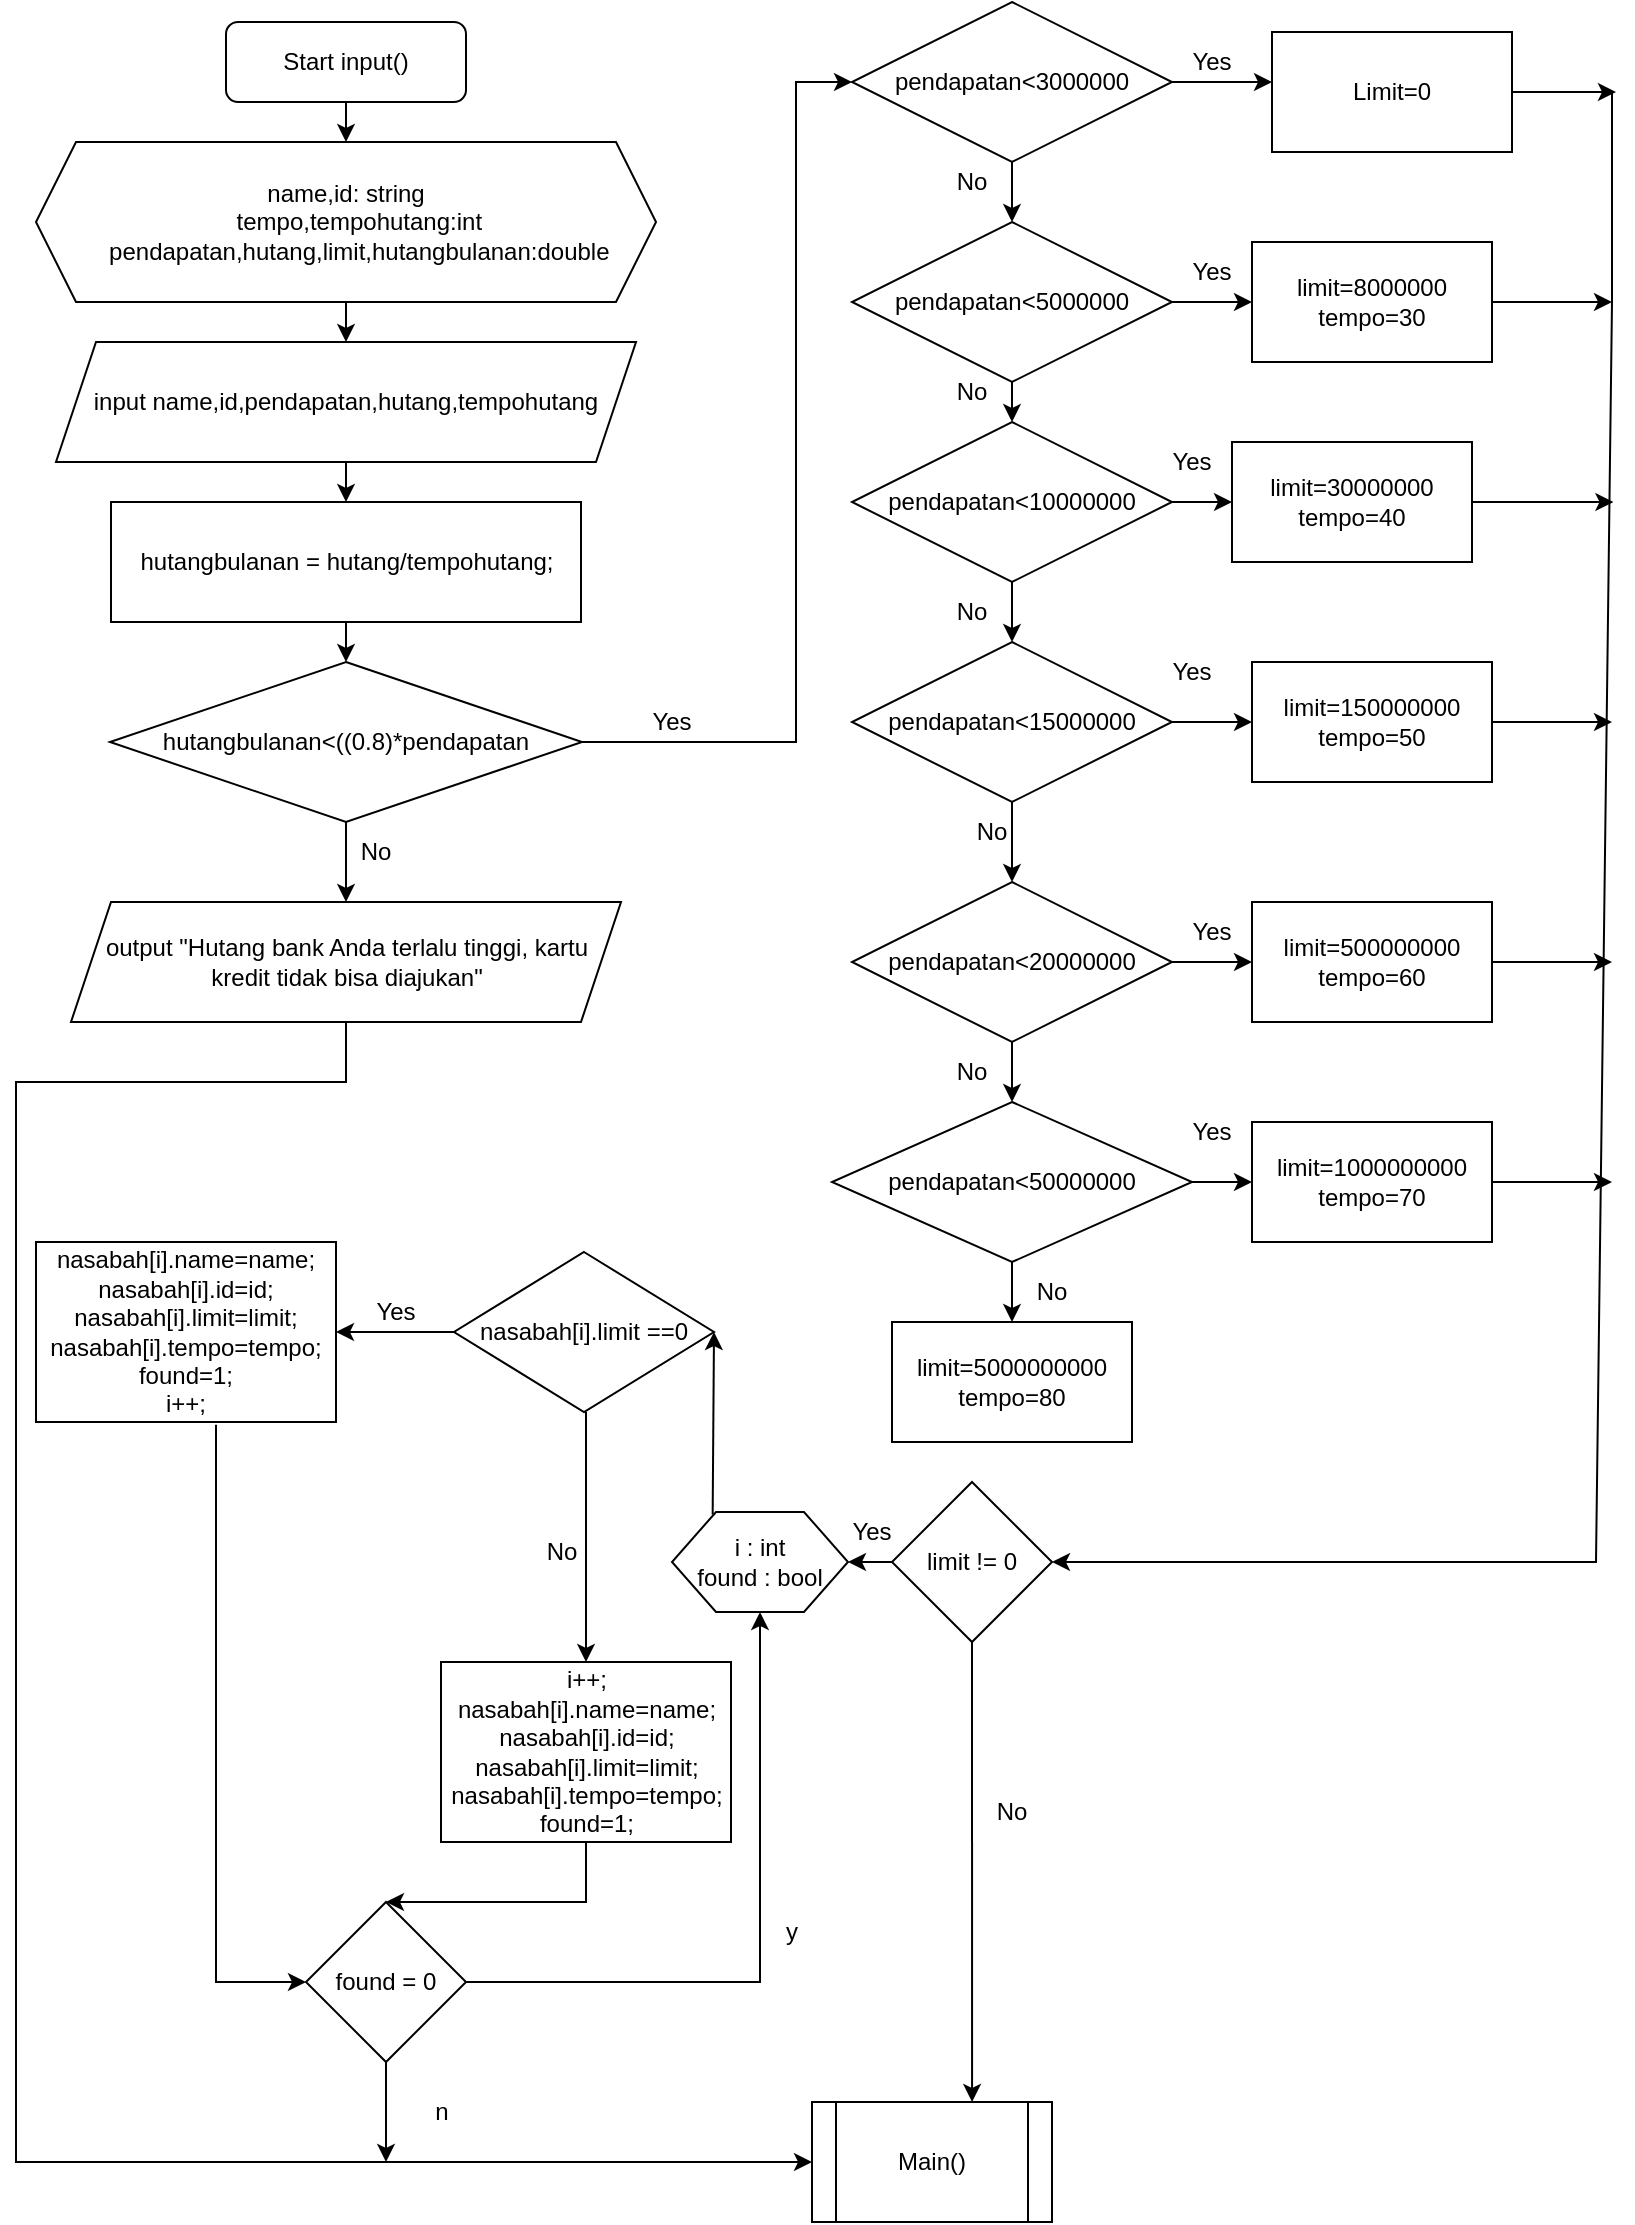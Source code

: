 <mxfile version="20.7.4" type="github">
  <diagram id="C5RBs43oDa-KdzZeNtuy" name="Page-1">
    <mxGraphModel dx="1134" dy="533" grid="1" gridSize="10" guides="1" tooltips="1" connect="1" arrows="1" fold="1" page="1" pageScale="1" pageWidth="827" pageHeight="1169" math="0" shadow="0">
      <root>
        <mxCell id="WIyWlLk6GJQsqaUBKTNV-0" />
        <mxCell id="WIyWlLk6GJQsqaUBKTNV-1" parent="WIyWlLk6GJQsqaUBKTNV-0" />
        <mxCell id="WIyWlLk6GJQsqaUBKTNV-3" value="Start input()" style="rounded=1;whiteSpace=wrap;html=1;fontSize=12;glass=0;strokeWidth=1;shadow=0;" parent="WIyWlLk6GJQsqaUBKTNV-1" vertex="1">
          <mxGeometry x="115" y="20" width="120" height="40" as="geometry" />
        </mxCell>
        <mxCell id="qR_2f_jSWBMP4PxHylpx-0" value="&lt;div&gt;name,id: string&lt;/div&gt;&lt;div&gt;&amp;nbsp; &amp;nbsp; tempo,tempohutang:int&lt;/div&gt;&lt;div&gt;&amp;nbsp; &amp;nbsp; pendapatan,hutang,limit,hutangbulanan:double&lt;/div&gt;" style="shape=hexagon;perimeter=hexagonPerimeter2;whiteSpace=wrap;html=1;fixedSize=1;" parent="WIyWlLk6GJQsqaUBKTNV-1" vertex="1">
          <mxGeometry x="20" y="80" width="310" height="80" as="geometry" />
        </mxCell>
        <mxCell id="qR_2f_jSWBMP4PxHylpx-1" value="" style="endArrow=classic;html=1;rounded=0;entryX=0.5;entryY=0;entryDx=0;entryDy=0;exitX=0.5;exitY=1;exitDx=0;exitDy=0;" parent="WIyWlLk6GJQsqaUBKTNV-1" source="WIyWlLk6GJQsqaUBKTNV-3" target="qR_2f_jSWBMP4PxHylpx-0" edge="1">
          <mxGeometry width="50" height="50" relative="1" as="geometry">
            <mxPoint x="170" y="59.289" as="sourcePoint" />
            <mxPoint x="170" y="9.289" as="targetPoint" />
          </mxGeometry>
        </mxCell>
        <mxCell id="qR_2f_jSWBMP4PxHylpx-4" value="input name,id,pendapatan,hutang,tempohutang" style="shape=parallelogram;perimeter=parallelogramPerimeter;whiteSpace=wrap;html=1;fixedSize=1;" parent="WIyWlLk6GJQsqaUBKTNV-1" vertex="1">
          <mxGeometry x="30" y="180" width="290" height="60" as="geometry" />
        </mxCell>
        <mxCell id="qR_2f_jSWBMP4PxHylpx-5" value="" style="endArrow=classic;html=1;rounded=0;exitX=0.5;exitY=1;exitDx=0;exitDy=0;entryX=0.5;entryY=0;entryDx=0;entryDy=0;" parent="WIyWlLk6GJQsqaUBKTNV-1" source="qR_2f_jSWBMP4PxHylpx-0" target="qR_2f_jSWBMP4PxHylpx-4" edge="1">
          <mxGeometry width="50" height="50" relative="1" as="geometry">
            <mxPoint x="155" y="210" as="sourcePoint" />
            <mxPoint x="205" y="160" as="targetPoint" />
          </mxGeometry>
        </mxCell>
        <mxCell id="qR_2f_jSWBMP4PxHylpx-6" value="hutangbulanan = hutang/tempohutang;" style="rounded=0;whiteSpace=wrap;html=1;" parent="WIyWlLk6GJQsqaUBKTNV-1" vertex="1">
          <mxGeometry x="57.5" y="260" width="235" height="60" as="geometry" />
        </mxCell>
        <mxCell id="qR_2f_jSWBMP4PxHylpx-7" value="" style="endArrow=classic;html=1;rounded=0;exitX=0.5;exitY=1;exitDx=0;exitDy=0;entryX=0.5;entryY=0;entryDx=0;entryDy=0;" parent="WIyWlLk6GJQsqaUBKTNV-1" source="qR_2f_jSWBMP4PxHylpx-4" target="qR_2f_jSWBMP4PxHylpx-6" edge="1">
          <mxGeometry width="50" height="50" relative="1" as="geometry">
            <mxPoint x="140" y="290" as="sourcePoint" />
            <mxPoint x="190" y="240" as="targetPoint" />
          </mxGeometry>
        </mxCell>
        <mxCell id="qR_2f_jSWBMP4PxHylpx-8" value="hutangbulanan&lt;((0.8)*pendapatan" style="rhombus;whiteSpace=wrap;html=1;" parent="WIyWlLk6GJQsqaUBKTNV-1" vertex="1">
          <mxGeometry x="57" y="340" width="236" height="80" as="geometry" />
        </mxCell>
        <mxCell id="qR_2f_jSWBMP4PxHylpx-12" value="" style="endArrow=classic;html=1;rounded=0;exitX=0.5;exitY=1;exitDx=0;exitDy=0;" parent="WIyWlLk6GJQsqaUBKTNV-1" source="qR_2f_jSWBMP4PxHylpx-6" target="qR_2f_jSWBMP4PxHylpx-8" edge="1">
          <mxGeometry width="50" height="50" relative="1" as="geometry">
            <mxPoint x="-40" y="390" as="sourcePoint" />
            <mxPoint x="10" y="340" as="targetPoint" />
          </mxGeometry>
        </mxCell>
        <mxCell id="qR_2f_jSWBMP4PxHylpx-13" value="" style="endArrow=classic;html=1;rounded=0;exitX=0.5;exitY=1;exitDx=0;exitDy=0;" parent="WIyWlLk6GJQsqaUBKTNV-1" source="qR_2f_jSWBMP4PxHylpx-8" edge="1">
          <mxGeometry width="50" height="50" relative="1" as="geometry">
            <mxPoint x="170" y="490" as="sourcePoint" />
            <mxPoint x="175" y="460" as="targetPoint" />
          </mxGeometry>
        </mxCell>
        <mxCell id="qR_2f_jSWBMP4PxHylpx-14" value="output &quot;Hutang bank Anda terlalu tinggi, kartu kredit tidak bisa diajukan&quot;" style="shape=parallelogram;perimeter=parallelogramPerimeter;whiteSpace=wrap;html=1;fixedSize=1;" parent="WIyWlLk6GJQsqaUBKTNV-1" vertex="1">
          <mxGeometry x="37.5" y="460" width="275" height="60" as="geometry" />
        </mxCell>
        <mxCell id="qR_2f_jSWBMP4PxHylpx-16" value="" style="endArrow=classic;html=1;rounded=0;exitX=0.5;exitY=1;exitDx=0;exitDy=0;entryX=0;entryY=0.5;entryDx=0;entryDy=0;" parent="WIyWlLk6GJQsqaUBKTNV-1" source="qR_2f_jSWBMP4PxHylpx-14" target="qR_2f_jSWBMP4PxHylpx-102" edge="1">
          <mxGeometry width="50" height="50" relative="1" as="geometry">
            <mxPoint x="30" y="580" as="sourcePoint" />
            <mxPoint x="175" y="550" as="targetPoint" />
            <Array as="points">
              <mxPoint x="175" y="550" />
              <mxPoint x="10" y="550" />
              <mxPoint x="10" y="1090" />
            </Array>
          </mxGeometry>
        </mxCell>
        <mxCell id="qR_2f_jSWBMP4PxHylpx-20" value="No" style="text;html=1;strokeColor=none;fillColor=none;align=center;verticalAlign=middle;whiteSpace=wrap;rounded=0;" parent="WIyWlLk6GJQsqaUBKTNV-1" vertex="1">
          <mxGeometry x="160" y="420" width="60" height="30" as="geometry" />
        </mxCell>
        <mxCell id="qR_2f_jSWBMP4PxHylpx-21" value="pendapatan&amp;lt;3000000" style="rhombus;whiteSpace=wrap;html=1;" parent="WIyWlLk6GJQsqaUBKTNV-1" vertex="1">
          <mxGeometry x="428" y="10" width="160" height="80" as="geometry" />
        </mxCell>
        <mxCell id="qR_2f_jSWBMP4PxHylpx-22" value="pendapatan&amp;lt;5000000" style="rhombus;whiteSpace=wrap;html=1;" parent="WIyWlLk6GJQsqaUBKTNV-1" vertex="1">
          <mxGeometry x="428" y="120" width="160" height="80" as="geometry" />
        </mxCell>
        <mxCell id="qR_2f_jSWBMP4PxHylpx-23" value="pendapatan&amp;lt;20000000" style="rhombus;whiteSpace=wrap;html=1;" parent="WIyWlLk6GJQsqaUBKTNV-1" vertex="1">
          <mxGeometry x="428" y="450" width="160" height="80" as="geometry" />
        </mxCell>
        <mxCell id="qR_2f_jSWBMP4PxHylpx-24" value="pendapatan&amp;lt;50000000" style="rhombus;whiteSpace=wrap;html=1;" parent="WIyWlLk6GJQsqaUBKTNV-1" vertex="1">
          <mxGeometry x="418" y="560" width="180" height="80" as="geometry" />
        </mxCell>
        <mxCell id="qR_2f_jSWBMP4PxHylpx-25" value="pendapatan&amp;lt;15000000" style="rhombus;whiteSpace=wrap;html=1;" parent="WIyWlLk6GJQsqaUBKTNV-1" vertex="1">
          <mxGeometry x="428" y="330" width="160" height="80" as="geometry" />
        </mxCell>
        <mxCell id="qR_2f_jSWBMP4PxHylpx-26" value="pendapatan&amp;lt;10000000" style="rhombus;whiteSpace=wrap;html=1;" parent="WIyWlLk6GJQsqaUBKTNV-1" vertex="1">
          <mxGeometry x="428" y="220" width="160" height="80" as="geometry" />
        </mxCell>
        <mxCell id="qR_2f_jSWBMP4PxHylpx-29" value="Yes" style="text;html=1;strokeColor=none;fillColor=none;align=center;verticalAlign=middle;whiteSpace=wrap;rounded=0;" parent="WIyWlLk6GJQsqaUBKTNV-1" vertex="1">
          <mxGeometry x="307.5" y="355" width="60" height="30" as="geometry" />
        </mxCell>
        <mxCell id="qR_2f_jSWBMP4PxHylpx-30" value="" style="endArrow=classic;html=1;rounded=0;exitX=0.5;exitY=1;exitDx=0;exitDy=0;entryX=0.5;entryY=0;entryDx=0;entryDy=0;" parent="WIyWlLk6GJQsqaUBKTNV-1" source="qR_2f_jSWBMP4PxHylpx-21" target="qR_2f_jSWBMP4PxHylpx-22" edge="1">
          <mxGeometry width="50" height="50" relative="1" as="geometry">
            <mxPoint x="588" y="50" as="sourcePoint" />
            <mxPoint x="628" y="40" as="targetPoint" />
          </mxGeometry>
        </mxCell>
        <mxCell id="qR_2f_jSWBMP4PxHylpx-31" value="" style="endArrow=classic;html=1;rounded=0;exitX=0.5;exitY=1;exitDx=0;exitDy=0;entryX=0.5;entryY=0;entryDx=0;entryDy=0;" parent="WIyWlLk6GJQsqaUBKTNV-1" source="qR_2f_jSWBMP4PxHylpx-22" target="qR_2f_jSWBMP4PxHylpx-26" edge="1">
          <mxGeometry width="50" height="50" relative="1" as="geometry">
            <mxPoint x="598" y="50" as="sourcePoint" />
            <mxPoint x="618" y="50" as="targetPoint" />
          </mxGeometry>
        </mxCell>
        <mxCell id="qR_2f_jSWBMP4PxHylpx-32" value="" style="endArrow=classic;html=1;rounded=0;exitX=0.5;exitY=1;exitDx=0;exitDy=0;entryX=0.5;entryY=0;entryDx=0;entryDy=0;" parent="WIyWlLk6GJQsqaUBKTNV-1" source="qR_2f_jSWBMP4PxHylpx-26" target="qR_2f_jSWBMP4PxHylpx-25" edge="1">
          <mxGeometry width="50" height="50" relative="1" as="geometry">
            <mxPoint x="608" y="60" as="sourcePoint" />
            <mxPoint x="471" y="390" as="targetPoint" />
          </mxGeometry>
        </mxCell>
        <mxCell id="qR_2f_jSWBMP4PxHylpx-33" value="" style="endArrow=classic;html=1;rounded=0;exitX=0.5;exitY=1;exitDx=0;exitDy=0;entryX=0.5;entryY=0;entryDx=0;entryDy=0;" parent="WIyWlLk6GJQsqaUBKTNV-1" source="qR_2f_jSWBMP4PxHylpx-25" target="qR_2f_jSWBMP4PxHylpx-23" edge="1">
          <mxGeometry width="50" height="50" relative="1" as="geometry">
            <mxPoint x="885.5" y="80" as="sourcePoint" />
            <mxPoint x="885.5" y="60" as="targetPoint" />
          </mxGeometry>
        </mxCell>
        <mxCell id="qR_2f_jSWBMP4PxHylpx-34" value="" style="endArrow=classic;html=1;rounded=0;exitX=0.5;exitY=1;exitDx=0;exitDy=0;entryX=0.5;entryY=0;entryDx=0;entryDy=0;" parent="WIyWlLk6GJQsqaUBKTNV-1" source="qR_2f_jSWBMP4PxHylpx-23" target="qR_2f_jSWBMP4PxHylpx-24" edge="1">
          <mxGeometry width="50" height="50" relative="1" as="geometry">
            <mxPoint x="805.5" y="170" as="sourcePoint" />
            <mxPoint x="855.5" y="120" as="targetPoint" />
          </mxGeometry>
        </mxCell>
        <mxCell id="qR_2f_jSWBMP4PxHylpx-35" value="No" style="text;html=1;strokeColor=none;fillColor=none;align=center;verticalAlign=middle;whiteSpace=wrap;rounded=0;" parent="WIyWlLk6GJQsqaUBKTNV-1" vertex="1">
          <mxGeometry x="458" y="85" width="60" height="30" as="geometry" />
        </mxCell>
        <mxCell id="qR_2f_jSWBMP4PxHylpx-37" value="No" style="text;html=1;strokeColor=none;fillColor=none;align=center;verticalAlign=middle;whiteSpace=wrap;rounded=0;" parent="WIyWlLk6GJQsqaUBKTNV-1" vertex="1">
          <mxGeometry x="458" y="190" width="60" height="30" as="geometry" />
        </mxCell>
        <mxCell id="qR_2f_jSWBMP4PxHylpx-38" value="No" style="text;html=1;strokeColor=none;fillColor=none;align=center;verticalAlign=middle;whiteSpace=wrap;rounded=0;" parent="WIyWlLk6GJQsqaUBKTNV-1" vertex="1">
          <mxGeometry x="458" y="300" width="60" height="30" as="geometry" />
        </mxCell>
        <mxCell id="qR_2f_jSWBMP4PxHylpx-39" value="No" style="text;html=1;strokeColor=none;fillColor=none;align=center;verticalAlign=middle;whiteSpace=wrap;rounded=0;" parent="WIyWlLk6GJQsqaUBKTNV-1" vertex="1">
          <mxGeometry x="458" y="530" width="60" height="30" as="geometry" />
        </mxCell>
        <mxCell id="qR_2f_jSWBMP4PxHylpx-40" value="No" style="text;html=1;strokeColor=none;fillColor=none;align=center;verticalAlign=middle;whiteSpace=wrap;rounded=0;" parent="WIyWlLk6GJQsqaUBKTNV-1" vertex="1">
          <mxGeometry x="468" y="410" width="60" height="30" as="geometry" />
        </mxCell>
        <mxCell id="qR_2f_jSWBMP4PxHylpx-45" value="" style="endArrow=classic;html=1;rounded=0;exitX=1;exitY=0.5;exitDx=0;exitDy=0;entryX=0;entryY=0.5;entryDx=0;entryDy=0;" parent="WIyWlLk6GJQsqaUBKTNV-1" source="qR_2f_jSWBMP4PxHylpx-21" edge="1">
          <mxGeometry width="50" height="50" relative="1" as="geometry">
            <mxPoint x="598" y="80" as="sourcePoint" />
            <mxPoint x="638" y="50" as="targetPoint" />
          </mxGeometry>
        </mxCell>
        <mxCell id="qR_2f_jSWBMP4PxHylpx-50" value="" style="endArrow=classic;html=1;rounded=0;exitX=1;exitY=0.5;exitDx=0;exitDy=0;entryX=0;entryY=0.5;entryDx=0;entryDy=0;" parent="WIyWlLk6GJQsqaUBKTNV-1" source="qR_2f_jSWBMP4PxHylpx-22" edge="1">
          <mxGeometry width="50" height="50" relative="1" as="geometry">
            <mxPoint x="588" y="190" as="sourcePoint" />
            <mxPoint x="628" y="160" as="targetPoint" />
          </mxGeometry>
        </mxCell>
        <mxCell id="qR_2f_jSWBMP4PxHylpx-55" value="" style="endArrow=classic;html=1;rounded=0;exitX=1;exitY=0.5;exitDx=0;exitDy=0;entryX=0;entryY=0.5;entryDx=0;entryDy=0;" parent="WIyWlLk6GJQsqaUBKTNV-1" source="qR_2f_jSWBMP4PxHylpx-26" edge="1">
          <mxGeometry width="50" height="50" relative="1" as="geometry">
            <mxPoint x="598" y="170" as="sourcePoint" />
            <mxPoint x="618" y="260" as="targetPoint" />
          </mxGeometry>
        </mxCell>
        <mxCell id="qR_2f_jSWBMP4PxHylpx-56" value="" style="endArrow=classic;html=1;rounded=0;exitX=1;exitY=0.5;exitDx=0;exitDy=0;entryX=0;entryY=0.5;entryDx=0;entryDy=0;" parent="WIyWlLk6GJQsqaUBKTNV-1" source="qR_2f_jSWBMP4PxHylpx-25" target="qR_2f_jSWBMP4PxHylpx-71" edge="1">
          <mxGeometry width="50" height="50" relative="1" as="geometry">
            <mxPoint x="598" y="270" as="sourcePoint" />
            <mxPoint x="621.846" y="368.462" as="targetPoint" />
          </mxGeometry>
        </mxCell>
        <mxCell id="qR_2f_jSWBMP4PxHylpx-57" value="" style="endArrow=classic;html=1;rounded=0;exitX=1;exitY=0.5;exitDx=0;exitDy=0;" parent="WIyWlLk6GJQsqaUBKTNV-1" source="qR_2f_jSWBMP4PxHylpx-23" edge="1">
          <mxGeometry width="50" height="50" relative="1" as="geometry">
            <mxPoint x="598" y="380" as="sourcePoint" />
            <mxPoint x="628" y="490" as="targetPoint" />
          </mxGeometry>
        </mxCell>
        <mxCell id="qR_2f_jSWBMP4PxHylpx-58" value="" style="endArrow=classic;html=1;rounded=0;exitX=1;exitY=0.5;exitDx=0;exitDy=0;entryX=0;entryY=0.5;entryDx=0;entryDy=0;" parent="WIyWlLk6GJQsqaUBKTNV-1" source="qR_2f_jSWBMP4PxHylpx-24" target="qR_2f_jSWBMP4PxHylpx-73" edge="1">
          <mxGeometry width="50" height="50" relative="1" as="geometry">
            <mxPoint x="598" y="500" as="sourcePoint" />
            <mxPoint x="618" y="600" as="targetPoint" />
          </mxGeometry>
        </mxCell>
        <mxCell id="qR_2f_jSWBMP4PxHylpx-59" value="Yes" style="text;html=1;strokeColor=none;fillColor=none;align=center;verticalAlign=middle;whiteSpace=wrap;rounded=0;" parent="WIyWlLk6GJQsqaUBKTNV-1" vertex="1">
          <mxGeometry x="578" y="25" width="60" height="30" as="geometry" />
        </mxCell>
        <mxCell id="qR_2f_jSWBMP4PxHylpx-60" value="Yes" style="text;html=1;strokeColor=none;fillColor=none;align=center;verticalAlign=middle;whiteSpace=wrap;rounded=0;" parent="WIyWlLk6GJQsqaUBKTNV-1" vertex="1">
          <mxGeometry x="578" y="130" width="60" height="30" as="geometry" />
        </mxCell>
        <mxCell id="qR_2f_jSWBMP4PxHylpx-61" value="Yes" style="text;html=1;strokeColor=none;fillColor=none;align=center;verticalAlign=middle;whiteSpace=wrap;rounded=0;" parent="WIyWlLk6GJQsqaUBKTNV-1" vertex="1">
          <mxGeometry x="568" y="225" width="60" height="30" as="geometry" />
        </mxCell>
        <mxCell id="qR_2f_jSWBMP4PxHylpx-62" value="Yes" style="text;html=1;strokeColor=none;fillColor=none;align=center;verticalAlign=middle;whiteSpace=wrap;rounded=0;" parent="WIyWlLk6GJQsqaUBKTNV-1" vertex="1">
          <mxGeometry x="568" y="330" width="60" height="30" as="geometry" />
        </mxCell>
        <mxCell id="qR_2f_jSWBMP4PxHylpx-63" value="Yes" style="text;html=1;strokeColor=none;fillColor=none;align=center;verticalAlign=middle;whiteSpace=wrap;rounded=0;" parent="WIyWlLk6GJQsqaUBKTNV-1" vertex="1">
          <mxGeometry x="578" y="460" width="60" height="30" as="geometry" />
        </mxCell>
        <mxCell id="qR_2f_jSWBMP4PxHylpx-64" value="Yes" style="text;html=1;strokeColor=none;fillColor=none;align=center;verticalAlign=middle;whiteSpace=wrap;rounded=0;" parent="WIyWlLk6GJQsqaUBKTNV-1" vertex="1">
          <mxGeometry x="578" y="560" width="60" height="30" as="geometry" />
        </mxCell>
        <mxCell id="qR_2f_jSWBMP4PxHylpx-65" value="" style="endArrow=classic;html=1;rounded=0;exitX=0.5;exitY=1;exitDx=0;exitDy=0;" parent="WIyWlLk6GJQsqaUBKTNV-1" source="qR_2f_jSWBMP4PxHylpx-24" edge="1">
          <mxGeometry width="50" height="50" relative="1" as="geometry">
            <mxPoint x="468" y="700" as="sourcePoint" />
            <mxPoint x="508" y="670" as="targetPoint" />
          </mxGeometry>
        </mxCell>
        <mxCell id="qR_2f_jSWBMP4PxHylpx-67" value="Limit=0" style="rounded=0;whiteSpace=wrap;html=1;" parent="WIyWlLk6GJQsqaUBKTNV-1" vertex="1">
          <mxGeometry x="638" y="25" width="120" height="60" as="geometry" />
        </mxCell>
        <mxCell id="qR_2f_jSWBMP4PxHylpx-69" value="limit=8000000&lt;br style=&quot;border-color: var(--border-color);&quot;&gt;tempo=30" style="rounded=0;whiteSpace=wrap;html=1;" parent="WIyWlLk6GJQsqaUBKTNV-1" vertex="1">
          <mxGeometry x="628" y="130" width="120" height="60" as="geometry" />
        </mxCell>
        <mxCell id="qR_2f_jSWBMP4PxHylpx-70" value="limit=30000000&lt;br style=&quot;border-color: var(--border-color);&quot;&gt;tempo=40" style="rounded=0;whiteSpace=wrap;html=1;" parent="WIyWlLk6GJQsqaUBKTNV-1" vertex="1">
          <mxGeometry x="618" y="230" width="120" height="60" as="geometry" />
        </mxCell>
        <mxCell id="qR_2f_jSWBMP4PxHylpx-71" value="limit=150000000&lt;br style=&quot;border-color: var(--border-color);&quot;&gt;tempo=50" style="rounded=0;whiteSpace=wrap;html=1;" parent="WIyWlLk6GJQsqaUBKTNV-1" vertex="1">
          <mxGeometry x="628" y="340" width="120" height="60" as="geometry" />
        </mxCell>
        <mxCell id="qR_2f_jSWBMP4PxHylpx-72" value="limit=500000000&lt;br style=&quot;border-color: var(--border-color);&quot;&gt;tempo=60" style="rounded=0;whiteSpace=wrap;html=1;" parent="WIyWlLk6GJQsqaUBKTNV-1" vertex="1">
          <mxGeometry x="628" y="460" width="120" height="60" as="geometry" />
        </mxCell>
        <mxCell id="qR_2f_jSWBMP4PxHylpx-73" value="limit=1000000000&lt;br style=&quot;border-color: var(--border-color);&quot;&gt;tempo=70" style="rounded=0;whiteSpace=wrap;html=1;" parent="WIyWlLk6GJQsqaUBKTNV-1" vertex="1">
          <mxGeometry x="628" y="570" width="120" height="60" as="geometry" />
        </mxCell>
        <mxCell id="qR_2f_jSWBMP4PxHylpx-75" value="limit=5000000000&lt;br style=&quot;border-color: var(--border-color);&quot;&gt;tempo=80" style="rounded=0;whiteSpace=wrap;html=1;" parent="WIyWlLk6GJQsqaUBKTNV-1" vertex="1">
          <mxGeometry x="448" y="670" width="120" height="60" as="geometry" />
        </mxCell>
        <mxCell id="qR_2f_jSWBMP4PxHylpx-76" value="No" style="text;html=1;strokeColor=none;fillColor=none;align=center;verticalAlign=middle;whiteSpace=wrap;rounded=0;" parent="WIyWlLk6GJQsqaUBKTNV-1" vertex="1">
          <mxGeometry x="498" y="640" width="60" height="30" as="geometry" />
        </mxCell>
        <mxCell id="qR_2f_jSWBMP4PxHylpx-78" value="" style="endArrow=classic;html=1;rounded=0;exitX=1;exitY=0.5;exitDx=0;exitDy=0;entryX=1;entryY=0.5;entryDx=0;entryDy=0;" parent="WIyWlLk6GJQsqaUBKTNV-1" source="qR_2f_jSWBMP4PxHylpx-67" target="qR_2f_jSWBMP4PxHylpx-84" edge="1">
          <mxGeometry width="50" height="50" relative="1" as="geometry">
            <mxPoint x="538" y="370" as="sourcePoint" />
            <mxPoint x="338" y="750" as="targetPoint" />
            <Array as="points">
              <mxPoint x="808" y="55" />
              <mxPoint x="808" y="160" />
              <mxPoint x="800" y="790" />
            </Array>
          </mxGeometry>
        </mxCell>
        <mxCell id="qR_2f_jSWBMP4PxHylpx-79" value="" style="endArrow=classic;html=1;rounded=0;" parent="WIyWlLk6GJQsqaUBKTNV-1" source="qR_2f_jSWBMP4PxHylpx-70" edge="1">
          <mxGeometry width="50" height="50" relative="1" as="geometry">
            <mxPoint x="738" y="310" as="sourcePoint" />
            <mxPoint x="808.711" y="260" as="targetPoint" />
          </mxGeometry>
        </mxCell>
        <mxCell id="qR_2f_jSWBMP4PxHylpx-80" value="" style="endArrow=classic;html=1;rounded=0;exitX=1;exitY=0.5;exitDx=0;exitDy=0;" parent="WIyWlLk6GJQsqaUBKTNV-1" source="qR_2f_jSWBMP4PxHylpx-71" edge="1">
          <mxGeometry width="50" height="50" relative="1" as="geometry">
            <mxPoint x="748" y="410" as="sourcePoint" />
            <mxPoint x="808" y="370" as="targetPoint" />
          </mxGeometry>
        </mxCell>
        <mxCell id="qR_2f_jSWBMP4PxHylpx-81" value="" style="endArrow=classic;html=1;rounded=0;exitX=1;exitY=0.5;exitDx=0;exitDy=0;" parent="WIyWlLk6GJQsqaUBKTNV-1" source="qR_2f_jSWBMP4PxHylpx-72" edge="1">
          <mxGeometry width="50" height="50" relative="1" as="geometry">
            <mxPoint x="748" y="540" as="sourcePoint" />
            <mxPoint x="808" y="490" as="targetPoint" />
          </mxGeometry>
        </mxCell>
        <mxCell id="qR_2f_jSWBMP4PxHylpx-82" value="" style="endArrow=classic;html=1;rounded=0;exitX=1;exitY=0.5;exitDx=0;exitDy=0;" parent="WIyWlLk6GJQsqaUBKTNV-1" source="qR_2f_jSWBMP4PxHylpx-73" edge="1">
          <mxGeometry width="50" height="50" relative="1" as="geometry">
            <mxPoint x="748" y="630" as="sourcePoint" />
            <mxPoint x="808" y="600" as="targetPoint" />
          </mxGeometry>
        </mxCell>
        <mxCell id="qR_2f_jSWBMP4PxHylpx-83" value="" style="endArrow=classic;html=1;rounded=0;exitX=1;exitY=0.5;exitDx=0;exitDy=0;" parent="WIyWlLk6GJQsqaUBKTNV-1" source="qR_2f_jSWBMP4PxHylpx-69" edge="1">
          <mxGeometry width="50" height="50" relative="1" as="geometry">
            <mxPoint x="758" y="220" as="sourcePoint" />
            <mxPoint x="808" y="160" as="targetPoint" />
          </mxGeometry>
        </mxCell>
        <mxCell id="qR_2f_jSWBMP4PxHylpx-84" value="limit != 0" style="rhombus;whiteSpace=wrap;html=1;" parent="WIyWlLk6GJQsqaUBKTNV-1" vertex="1">
          <mxGeometry x="448" y="750" width="80" height="80" as="geometry" />
        </mxCell>
        <mxCell id="qR_2f_jSWBMP4PxHylpx-88" value="" style="endArrow=classic;html=1;rounded=0;exitX=1;exitY=0.5;exitDx=0;exitDy=0;entryX=0;entryY=0.5;entryDx=0;entryDy=0;" parent="WIyWlLk6GJQsqaUBKTNV-1" source="qR_2f_jSWBMP4PxHylpx-8" target="qR_2f_jSWBMP4PxHylpx-21" edge="1">
          <mxGeometry width="50" height="50" relative="1" as="geometry">
            <mxPoint x="450" y="260" as="sourcePoint" />
            <mxPoint x="420" y="60" as="targetPoint" />
            <Array as="points">
              <mxPoint x="400" y="380" />
              <mxPoint x="400" y="50" />
            </Array>
          </mxGeometry>
        </mxCell>
        <mxCell id="qR_2f_jSWBMP4PxHylpx-89" value="i : int&lt;br&gt;found : bool" style="shape=hexagon;perimeter=hexagonPerimeter2;whiteSpace=wrap;html=1;fixedSize=1;size=22;" parent="WIyWlLk6GJQsqaUBKTNV-1" vertex="1">
          <mxGeometry x="338" y="765" width="88" height="50" as="geometry" />
        </mxCell>
        <mxCell id="qR_2f_jSWBMP4PxHylpx-90" value="" style="endArrow=classic;html=1;rounded=0;entryX=1;entryY=0.5;entryDx=0;entryDy=0;exitX=0;exitY=0.5;exitDx=0;exitDy=0;" parent="WIyWlLk6GJQsqaUBKTNV-1" source="qR_2f_jSWBMP4PxHylpx-84" target="qR_2f_jSWBMP4PxHylpx-89" edge="1">
          <mxGeometry width="50" height="50" relative="1" as="geometry">
            <mxPoint x="430" y="870" as="sourcePoint" />
            <mxPoint x="480" y="820" as="targetPoint" />
          </mxGeometry>
        </mxCell>
        <mxCell id="qR_2f_jSWBMP4PxHylpx-91" value="Yes" style="text;html=1;strokeColor=none;fillColor=none;align=center;verticalAlign=middle;whiteSpace=wrap;rounded=0;" parent="WIyWlLk6GJQsqaUBKTNV-1" vertex="1">
          <mxGeometry x="408" y="760" width="60" height="30" as="geometry" />
        </mxCell>
        <mxCell id="qR_2f_jSWBMP4PxHylpx-92" value="nasabah[i].limit ==0" style="rhombus;whiteSpace=wrap;html=1;" parent="WIyWlLk6GJQsqaUBKTNV-1" vertex="1">
          <mxGeometry x="229" y="635" width="130" height="80" as="geometry" />
        </mxCell>
        <mxCell id="qR_2f_jSWBMP4PxHylpx-93" value="&lt;div&gt;nasabah[i].name=name;&lt;/div&gt;&lt;div&gt;nasabah[i].id=id;&lt;/div&gt;&lt;div&gt;nasabah[i].limit=limit;&lt;/div&gt;&lt;div&gt;nasabah[i].tempo=tempo;&lt;/div&gt;&lt;div&gt;found=1;&lt;/div&gt;&lt;div&gt;i++;&lt;/div&gt;" style="rounded=0;whiteSpace=wrap;html=1;" parent="WIyWlLk6GJQsqaUBKTNV-1" vertex="1">
          <mxGeometry x="20" y="630" width="150" height="90" as="geometry" />
        </mxCell>
        <mxCell id="qR_2f_jSWBMP4PxHylpx-94" value="&lt;div&gt;i++;&lt;/div&gt;&lt;div&gt;nasabah[i].name=name;&lt;/div&gt;&lt;div&gt;nasabah[i].id=id;&lt;/div&gt;&lt;div&gt;nasabah[i].limit=limit;&lt;/div&gt;&lt;div&gt;nasabah[i].tempo=tempo;&lt;/div&gt;&lt;div&gt;found=1;&lt;/div&gt;" style="rounded=0;whiteSpace=wrap;html=1;" parent="WIyWlLk6GJQsqaUBKTNV-1" vertex="1">
          <mxGeometry x="222.5" y="840" width="145" height="90" as="geometry" />
        </mxCell>
        <mxCell id="qR_2f_jSWBMP4PxHylpx-96" value="" style="endArrow=classic;html=1;rounded=0;exitX=0.5;exitY=1;exitDx=0;exitDy=0;entryX=0.5;entryY=0;entryDx=0;entryDy=0;" parent="WIyWlLk6GJQsqaUBKTNV-1" target="qR_2f_jSWBMP4PxHylpx-94" edge="1">
          <mxGeometry width="50" height="50" relative="1" as="geometry">
            <mxPoint x="295" y="715" as="sourcePoint" />
            <mxPoint x="291.07" y="840" as="targetPoint" />
          </mxGeometry>
        </mxCell>
        <mxCell id="qR_2f_jSWBMP4PxHylpx-97" value="No" style="text;html=1;strokeColor=none;fillColor=none;align=center;verticalAlign=middle;whiteSpace=wrap;rounded=0;" parent="WIyWlLk6GJQsqaUBKTNV-1" vertex="1">
          <mxGeometry x="252.5" y="770" width="60" height="30" as="geometry" />
        </mxCell>
        <mxCell id="qR_2f_jSWBMP4PxHylpx-98" value="" style="endArrow=classic;html=1;rounded=0;entryX=1;entryY=0.5;entryDx=0;entryDy=0;exitX=0;exitY=0.5;exitDx=0;exitDy=0;" parent="WIyWlLk6GJQsqaUBKTNV-1" source="qR_2f_jSWBMP4PxHylpx-92" target="qR_2f_jSWBMP4PxHylpx-93" edge="1">
          <mxGeometry width="50" height="50" relative="1" as="geometry">
            <mxPoint x="190" y="710" as="sourcePoint" />
            <mxPoint x="240" y="660" as="targetPoint" />
          </mxGeometry>
        </mxCell>
        <mxCell id="qR_2f_jSWBMP4PxHylpx-99" value="Yes" style="text;html=1;strokeColor=none;fillColor=none;align=center;verticalAlign=middle;whiteSpace=wrap;rounded=0;" parent="WIyWlLk6GJQsqaUBKTNV-1" vertex="1">
          <mxGeometry x="170" y="650" width="60" height="30" as="geometry" />
        </mxCell>
        <mxCell id="qR_2f_jSWBMP4PxHylpx-100" value="" style="endArrow=classic;html=1;rounded=0;exitX=0.231;exitY=0.026;exitDx=0;exitDy=0;entryX=1;entryY=0.5;entryDx=0;entryDy=0;exitPerimeter=0;" parent="WIyWlLk6GJQsqaUBKTNV-1" source="qR_2f_jSWBMP4PxHylpx-89" target="qR_2f_jSWBMP4PxHylpx-92" edge="1">
          <mxGeometry width="50" height="50" relative="1" as="geometry">
            <mxPoint x="340" y="760" as="sourcePoint" />
            <mxPoint x="390" y="710" as="targetPoint" />
          </mxGeometry>
        </mxCell>
        <mxCell id="qR_2f_jSWBMP4PxHylpx-102" value="Main()" style="shape=process;whiteSpace=wrap;html=1;backgroundOutline=1;" parent="WIyWlLk6GJQsqaUBKTNV-1" vertex="1">
          <mxGeometry x="408" y="1060" width="120" height="60" as="geometry" />
        </mxCell>
        <mxCell id="qR_2f_jSWBMP4PxHylpx-103" value="" style="endArrow=classic;html=1;rounded=0;exitX=0.5;exitY=1;exitDx=0;exitDy=0;entryX=0.667;entryY=0;entryDx=0;entryDy=0;entryPerimeter=0;" parent="WIyWlLk6GJQsqaUBKTNV-1" source="qR_2f_jSWBMP4PxHylpx-84" target="qR_2f_jSWBMP4PxHylpx-102" edge="1">
          <mxGeometry width="50" height="50" relative="1" as="geometry">
            <mxPoint x="460" y="960" as="sourcePoint" />
            <mxPoint x="510" y="910" as="targetPoint" />
          </mxGeometry>
        </mxCell>
        <mxCell id="qR_2f_jSWBMP4PxHylpx-104" value="No" style="text;html=1;strokeColor=none;fillColor=none;align=center;verticalAlign=middle;whiteSpace=wrap;rounded=0;" parent="WIyWlLk6GJQsqaUBKTNV-1" vertex="1">
          <mxGeometry x="478" y="900" width="60" height="30" as="geometry" />
        </mxCell>
        <mxCell id="qR_2f_jSWBMP4PxHylpx-105" value="" style="endArrow=classic;html=1;rounded=0;exitX=1;exitY=0.5;exitDx=0;exitDy=0;" parent="WIyWlLk6GJQsqaUBKTNV-1" source="qR_2f_jSWBMP4PxHylpx-67" edge="1">
          <mxGeometry width="50" height="50" relative="1" as="geometry">
            <mxPoint x="750" y="110" as="sourcePoint" />
            <mxPoint x="810" y="55" as="targetPoint" />
          </mxGeometry>
        </mxCell>
        <mxCell id="qR_2f_jSWBMP4PxHylpx-106" value="" style="endArrow=classic;html=1;rounded=0;exitX=0.6;exitY=1.015;exitDx=0;exitDy=0;exitPerimeter=0;entryX=0;entryY=0.5;entryDx=0;entryDy=0;" parent="WIyWlLk6GJQsqaUBKTNV-1" source="qR_2f_jSWBMP4PxHylpx-93" edge="1" target="kwTx0df-OrZ_ZLI9AdE5-0">
          <mxGeometry width="50" height="50" relative="1" as="geometry">
            <mxPoint x="70" y="790" as="sourcePoint" />
            <mxPoint x="110" y="1060" as="targetPoint" />
            <Array as="points">
              <mxPoint x="110" y="1000" />
            </Array>
          </mxGeometry>
        </mxCell>
        <mxCell id="qR_2f_jSWBMP4PxHylpx-107" value="" style="endArrow=classic;html=1;rounded=0;exitX=0.5;exitY=1;exitDx=0;exitDy=0;entryX=0.5;entryY=0;entryDx=0;entryDy=0;" parent="WIyWlLk6GJQsqaUBKTNV-1" source="qR_2f_jSWBMP4PxHylpx-94" edge="1" target="kwTx0df-OrZ_ZLI9AdE5-0">
          <mxGeometry width="50" height="50" relative="1" as="geometry">
            <mxPoint x="240" y="1010" as="sourcePoint" />
            <mxPoint x="295" y="1060" as="targetPoint" />
            <Array as="points">
              <mxPoint x="295" y="960" />
            </Array>
          </mxGeometry>
        </mxCell>
        <mxCell id="kwTx0df-OrZ_ZLI9AdE5-0" value="found = 0" style="rhombus;whiteSpace=wrap;html=1;" vertex="1" parent="WIyWlLk6GJQsqaUBKTNV-1">
          <mxGeometry x="155" y="960" width="80" height="80" as="geometry" />
        </mxCell>
        <mxCell id="kwTx0df-OrZ_ZLI9AdE5-1" value="" style="endArrow=classic;html=1;rounded=0;exitX=1;exitY=0.5;exitDx=0;exitDy=0;entryX=0.5;entryY=1;entryDx=0;entryDy=0;" edge="1" parent="WIyWlLk6GJQsqaUBKTNV-1" source="kwTx0df-OrZ_ZLI9AdE5-0" target="qR_2f_jSWBMP4PxHylpx-89">
          <mxGeometry width="50" height="50" relative="1" as="geometry">
            <mxPoint x="280" y="1040" as="sourcePoint" />
            <mxPoint x="330" y="990" as="targetPoint" />
            <Array as="points">
              <mxPoint x="382" y="1000" />
            </Array>
          </mxGeometry>
        </mxCell>
        <mxCell id="kwTx0df-OrZ_ZLI9AdE5-2" value="y" style="text;html=1;strokeColor=none;fillColor=none;align=center;verticalAlign=middle;whiteSpace=wrap;rounded=0;" vertex="1" parent="WIyWlLk6GJQsqaUBKTNV-1">
          <mxGeometry x="368" y="960" width="60" height="30" as="geometry" />
        </mxCell>
        <mxCell id="kwTx0df-OrZ_ZLI9AdE5-3" value="" style="endArrow=classic;html=1;rounded=0;exitX=0.5;exitY=1;exitDx=0;exitDy=0;" edge="1" parent="WIyWlLk6GJQsqaUBKTNV-1" source="kwTx0df-OrZ_ZLI9AdE5-0">
          <mxGeometry width="50" height="50" relative="1" as="geometry">
            <mxPoint x="170" y="1070" as="sourcePoint" />
            <mxPoint x="195" y="1090" as="targetPoint" />
          </mxGeometry>
        </mxCell>
        <mxCell id="kwTx0df-OrZ_ZLI9AdE5-4" value="n" style="text;html=1;strokeColor=none;fillColor=none;align=center;verticalAlign=middle;whiteSpace=wrap;rounded=0;" vertex="1" parent="WIyWlLk6GJQsqaUBKTNV-1">
          <mxGeometry x="192.5" y="1050" width="60" height="30" as="geometry" />
        </mxCell>
      </root>
    </mxGraphModel>
  </diagram>
</mxfile>
